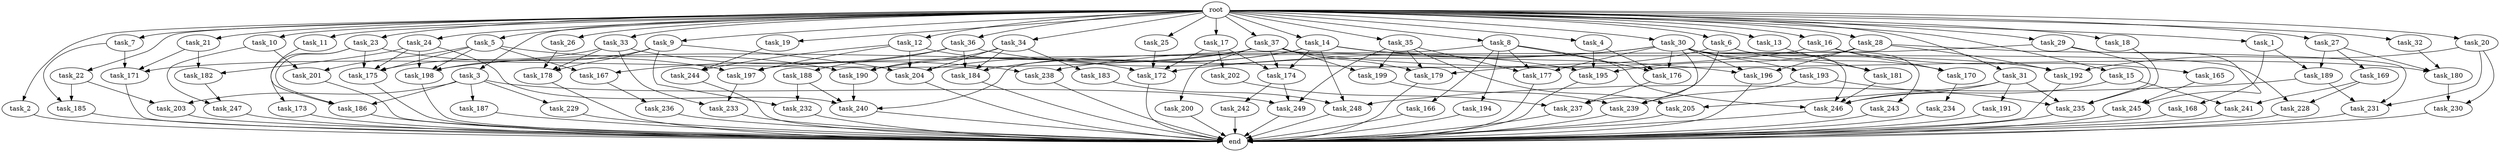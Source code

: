 digraph G {
  root [size="0.000000"];
  task_1 [size="1024.000000"];
  task_2 [size="1024.000000"];
  task_3 [size="1024.000000"];
  task_4 [size="1024.000000"];
  task_5 [size="1024.000000"];
  task_6 [size="1024.000000"];
  task_7 [size="1024.000000"];
  task_8 [size="1024.000000"];
  task_9 [size="1024.000000"];
  task_10 [size="1024.000000"];
  task_11 [size="1024.000000"];
  task_12 [size="1024.000000"];
  task_13 [size="1024.000000"];
  task_14 [size="1024.000000"];
  task_15 [size="1024.000000"];
  task_16 [size="1024.000000"];
  task_17 [size="1024.000000"];
  task_18 [size="1024.000000"];
  task_19 [size="1024.000000"];
  task_20 [size="1024.000000"];
  task_21 [size="1024.000000"];
  task_22 [size="1024.000000"];
  task_23 [size="1024.000000"];
  task_24 [size="1024.000000"];
  task_25 [size="1024.000000"];
  task_26 [size="1024.000000"];
  task_27 [size="1024.000000"];
  task_28 [size="1024.000000"];
  task_29 [size="1024.000000"];
  task_30 [size="1024.000000"];
  task_31 [size="1024.000000"];
  task_32 [size="1024.000000"];
  task_33 [size="1024.000000"];
  task_34 [size="1024.000000"];
  task_35 [size="1024.000000"];
  task_36 [size="1024.000000"];
  task_37 [size="1024.000000"];
  task_165 [size="137438953472.000000"];
  task_166 [size="549755813888.000000"];
  task_167 [size="635655159808.000000"];
  task_168 [size="77309411328.000000"];
  task_169 [size="309237645312.000000"];
  task_170 [size="274877906944.000000"];
  task_171 [size="807453851648.000000"];
  task_172 [size="2010044694528.000000"];
  task_173 [size="309237645312.000000"];
  task_174 [size="1202590842880.000000"];
  task_175 [size="1503238553600.000000"];
  task_176 [size="1623497637888.000000"];
  task_177 [size="1486058684416.000000"];
  task_178 [size="1125281431552.000000"];
  task_179 [size="523986010112.000000"];
  task_180 [size="1168231104512.000000"];
  task_181 [size="1279900254208.000000"];
  task_182 [size="498216206336.000000"];
  task_183 [size="858993459200.000000"];
  task_184 [size="1932735283200.000000"];
  task_185 [size="111669149696.000000"];
  task_186 [size="1245540515840.000000"];
  task_187 [size="77309411328.000000"];
  task_188 [size="214748364800.000000"];
  task_189 [size="386547056640.000000"];
  task_190 [size="1589137899520.000000"];
  task_191 [size="420906795008.000000"];
  task_192 [size="970662608896.000000"];
  task_193 [size="858993459200.000000"];
  task_194 [size="549755813888.000000"];
  task_195 [size="463856467968.000000"];
  task_196 [size="1752346656768.000000"];
  task_197 [size="764504178688.000000"];
  task_198 [size="850403524608.000000"];
  task_199 [size="386547056640.000000"];
  task_200 [size="309237645312.000000"];
  task_201 [size="841813590016.000000"];
  task_202 [size="34359738368.000000"];
  task_203 [size="111669149696.000000"];
  task_204 [size="2353642078208.000000"];
  task_205 [size="498216206336.000000"];
  task_228 [size="1073741824000.000000"];
  task_229 [size="77309411328.000000"];
  task_230 [size="111669149696.000000"];
  task_231 [size="420906795008.000000"];
  task_232 [size="523986010112.000000"];
  task_233 [size="730144440320.000000"];
  task_234 [size="137438953472.000000"];
  task_235 [size="747324309504.000000"];
  task_236 [size="858993459200.000000"];
  task_237 [size="867583393792.000000"];
  task_238 [size="1554778161152.000000"];
  task_239 [size="1932735283200.000000"];
  task_240 [size="1073741824000.000000"];
  task_241 [size="910533066752.000000"];
  task_242 [size="77309411328.000000"];
  task_243 [size="137438953472.000000"];
  task_244 [size="1279900254208.000000"];
  task_245 [size="249108103168.000000"];
  task_246 [size="2834678415360.000000"];
  task_247 [size="558345748480.000000"];
  task_248 [size="1202590842880.000000"];
  task_249 [size="231928233984.000000"];
  end [size="0.000000"];

  root -> task_1 [size="1.000000"];
  root -> task_2 [size="1.000000"];
  root -> task_3 [size="1.000000"];
  root -> task_4 [size="1.000000"];
  root -> task_5 [size="1.000000"];
  root -> task_6 [size="1.000000"];
  root -> task_7 [size="1.000000"];
  root -> task_8 [size="1.000000"];
  root -> task_9 [size="1.000000"];
  root -> task_10 [size="1.000000"];
  root -> task_11 [size="1.000000"];
  root -> task_12 [size="1.000000"];
  root -> task_13 [size="1.000000"];
  root -> task_14 [size="1.000000"];
  root -> task_15 [size="1.000000"];
  root -> task_16 [size="1.000000"];
  root -> task_17 [size="1.000000"];
  root -> task_18 [size="1.000000"];
  root -> task_19 [size="1.000000"];
  root -> task_20 [size="1.000000"];
  root -> task_21 [size="1.000000"];
  root -> task_22 [size="1.000000"];
  root -> task_23 [size="1.000000"];
  root -> task_24 [size="1.000000"];
  root -> task_25 [size="1.000000"];
  root -> task_26 [size="1.000000"];
  root -> task_27 [size="1.000000"];
  root -> task_28 [size="1.000000"];
  root -> task_29 [size="1.000000"];
  root -> task_30 [size="1.000000"];
  root -> task_31 [size="1.000000"];
  root -> task_32 [size="1.000000"];
  root -> task_33 [size="1.000000"];
  root -> task_34 [size="1.000000"];
  root -> task_35 [size="1.000000"];
  root -> task_36 [size="1.000000"];
  root -> task_37 [size="1.000000"];
  task_1 -> task_168 [size="75497472.000000"];
  task_1 -> task_189 [size="75497472.000000"];
  task_2 -> end [size="1.000000"];
  task_3 -> task_186 [size="75497472.000000"];
  task_3 -> task_187 [size="75497472.000000"];
  task_3 -> task_203 [size="75497472.000000"];
  task_3 -> task_229 [size="75497472.000000"];
  task_3 -> task_249 [size="75497472.000000"];
  task_4 -> task_176 [size="209715200.000000"];
  task_4 -> task_195 [size="209715200.000000"];
  task_5 -> task_167 [size="411041792.000000"];
  task_5 -> task_175 [size="411041792.000000"];
  task_5 -> task_190 [size="411041792.000000"];
  task_5 -> task_198 [size="411041792.000000"];
  task_5 -> task_201 [size="411041792.000000"];
  task_6 -> task_170 [size="134217728.000000"];
  task_6 -> task_179 [size="134217728.000000"];
  task_6 -> task_237 [size="134217728.000000"];
  task_6 -> task_243 [size="134217728.000000"];
  task_7 -> task_171 [size="75497472.000000"];
  task_7 -> task_185 [size="75497472.000000"];
  task_8 -> task_166 [size="536870912.000000"];
  task_8 -> task_176 [size="536870912.000000"];
  task_8 -> task_177 [size="536870912.000000"];
  task_8 -> task_194 [size="536870912.000000"];
  task_8 -> task_240 [size="536870912.000000"];
  task_8 -> task_246 [size="536870912.000000"];
  task_9 -> task_178 [size="209715200.000000"];
  task_9 -> task_198 [size="209715200.000000"];
  task_9 -> task_204 [size="209715200.000000"];
  task_9 -> task_232 [size="209715200.000000"];
  task_10 -> task_201 [size="411041792.000000"];
  task_10 -> task_247 [size="411041792.000000"];
  task_11 -> task_186 [size="838860800.000000"];
  task_12 -> task_172 [size="411041792.000000"];
  task_12 -> task_197 [size="411041792.000000"];
  task_12 -> task_204 [size="411041792.000000"];
  task_12 -> task_244 [size="411041792.000000"];
  task_13 -> task_181 [size="411041792.000000"];
  task_14 -> task_174 [size="838860800.000000"];
  task_14 -> task_184 [size="838860800.000000"];
  task_14 -> task_192 [size="838860800.000000"];
  task_14 -> task_196 [size="838860800.000000"];
  task_14 -> task_204 [size="838860800.000000"];
  task_14 -> task_248 [size="838860800.000000"];
  task_15 -> task_241 [size="679477248.000000"];
  task_15 -> task_246 [size="679477248.000000"];
  task_16 -> task_165 [size="134217728.000000"];
  task_16 -> task_170 [size="134217728.000000"];
  task_16 -> task_198 [size="134217728.000000"];
  task_17 -> task_172 [size="33554432.000000"];
  task_17 -> task_174 [size="33554432.000000"];
  task_17 -> task_202 [size="33554432.000000"];
  task_18 -> task_235 [size="75497472.000000"];
  task_19 -> task_244 [size="838860800.000000"];
  task_20 -> task_192 [size="75497472.000000"];
  task_20 -> task_230 [size="75497472.000000"];
  task_20 -> task_231 [size="75497472.000000"];
  task_21 -> task_171 [size="411041792.000000"];
  task_21 -> task_182 [size="411041792.000000"];
  task_22 -> task_185 [size="33554432.000000"];
  task_22 -> task_203 [size="33554432.000000"];
  task_23 -> task_173 [size="301989888.000000"];
  task_23 -> task_175 [size="301989888.000000"];
  task_23 -> task_186 [size="301989888.000000"];
  task_23 -> task_197 [size="301989888.000000"];
  task_24 -> task_175 [size="75497472.000000"];
  task_24 -> task_182 [size="75497472.000000"];
  task_24 -> task_198 [size="75497472.000000"];
  task_24 -> task_240 [size="75497472.000000"];
  task_25 -> task_172 [size="679477248.000000"];
  task_26 -> task_178 [size="209715200.000000"];
  task_27 -> task_169 [size="301989888.000000"];
  task_27 -> task_180 [size="301989888.000000"];
  task_27 -> task_189 [size="301989888.000000"];
  task_28 -> task_192 [size="33554432.000000"];
  task_28 -> task_195 [size="33554432.000000"];
  task_28 -> task_196 [size="33554432.000000"];
  task_28 -> task_231 [size="33554432.000000"];
  task_29 -> task_197 [size="33554432.000000"];
  task_29 -> task_235 [size="33554432.000000"];
  task_29 -> task_245 [size="33554432.000000"];
  task_30 -> task_172 [size="838860800.000000"];
  task_30 -> task_176 [size="838860800.000000"];
  task_30 -> task_177 [size="838860800.000000"];
  task_30 -> task_181 [size="838860800.000000"];
  task_30 -> task_193 [size="838860800.000000"];
  task_30 -> task_196 [size="838860800.000000"];
  task_30 -> task_228 [size="838860800.000000"];
  task_30 -> task_238 [size="838860800.000000"];
  task_30 -> task_239 [size="838860800.000000"];
  task_30 -> task_246 [size="838860800.000000"];
  task_31 -> task_191 [size="411041792.000000"];
  task_31 -> task_205 [size="411041792.000000"];
  task_31 -> task_235 [size="411041792.000000"];
  task_31 -> task_246 [size="411041792.000000"];
  task_32 -> task_180 [size="536870912.000000"];
  task_33 -> task_175 [size="679477248.000000"];
  task_33 -> task_178 [size="679477248.000000"];
  task_33 -> task_233 [size="679477248.000000"];
  task_33 -> task_238 [size="679477248.000000"];
  task_34 -> task_183 [size="838860800.000000"];
  task_34 -> task_184 [size="838860800.000000"];
  task_34 -> task_190 [size="838860800.000000"];
  task_34 -> task_204 [size="838860800.000000"];
  task_35 -> task_177 [size="75497472.000000"];
  task_35 -> task_179 [size="75497472.000000"];
  task_35 -> task_199 [size="75497472.000000"];
  task_35 -> task_205 [size="75497472.000000"];
  task_35 -> task_249 [size="75497472.000000"];
  task_36 -> task_167 [size="209715200.000000"];
  task_36 -> task_184 [size="209715200.000000"];
  task_36 -> task_188 [size="209715200.000000"];
  task_36 -> task_195 [size="209715200.000000"];
  task_37 -> task_171 [size="301989888.000000"];
  task_37 -> task_174 [size="301989888.000000"];
  task_37 -> task_179 [size="301989888.000000"];
  task_37 -> task_180 [size="301989888.000000"];
  task_37 -> task_190 [size="301989888.000000"];
  task_37 -> task_199 [size="301989888.000000"];
  task_37 -> task_200 [size="301989888.000000"];
  task_165 -> task_245 [size="209715200.000000"];
  task_166 -> end [size="1.000000"];
  task_167 -> task_236 [size="838860800.000000"];
  task_168 -> end [size="1.000000"];
  task_169 -> task_228 [size="209715200.000000"];
  task_169 -> task_241 [size="209715200.000000"];
  task_170 -> task_234 [size="134217728.000000"];
  task_171 -> end [size="1.000000"];
  task_172 -> end [size="1.000000"];
  task_173 -> end [size="1.000000"];
  task_174 -> task_242 [size="75497472.000000"];
  task_174 -> task_249 [size="75497472.000000"];
  task_175 -> end [size="1.000000"];
  task_176 -> task_237 [size="411041792.000000"];
  task_177 -> end [size="1.000000"];
  task_178 -> end [size="1.000000"];
  task_179 -> end [size="1.000000"];
  task_180 -> task_230 [size="33554432.000000"];
  task_181 -> task_246 [size="301989888.000000"];
  task_182 -> task_247 [size="134217728.000000"];
  task_183 -> task_248 [size="33554432.000000"];
  task_184 -> end [size="1.000000"];
  task_185 -> end [size="1.000000"];
  task_186 -> end [size="1.000000"];
  task_187 -> end [size="1.000000"];
  task_188 -> task_232 [size="301989888.000000"];
  task_188 -> task_240 [size="301989888.000000"];
  task_189 -> task_231 [size="301989888.000000"];
  task_189 -> task_248 [size="301989888.000000"];
  task_190 -> task_240 [size="134217728.000000"];
  task_191 -> end [size="1.000000"];
  task_192 -> end [size="1.000000"];
  task_193 -> task_235 [size="209715200.000000"];
  task_193 -> task_239 [size="209715200.000000"];
  task_194 -> end [size="1.000000"];
  task_195 -> end [size="1.000000"];
  task_196 -> end [size="1.000000"];
  task_197 -> task_233 [size="33554432.000000"];
  task_198 -> end [size="1.000000"];
  task_199 -> task_239 [size="838860800.000000"];
  task_200 -> end [size="1.000000"];
  task_201 -> end [size="1.000000"];
  task_202 -> task_237 [size="301989888.000000"];
  task_203 -> end [size="1.000000"];
  task_204 -> end [size="1.000000"];
  task_205 -> end [size="1.000000"];
  task_228 -> end [size="1.000000"];
  task_229 -> end [size="1.000000"];
  task_230 -> end [size="1.000000"];
  task_231 -> end [size="1.000000"];
  task_232 -> end [size="1.000000"];
  task_233 -> end [size="1.000000"];
  task_234 -> end [size="1.000000"];
  task_235 -> end [size="1.000000"];
  task_236 -> end [size="1.000000"];
  task_237 -> end [size="1.000000"];
  task_238 -> end [size="1.000000"];
  task_239 -> end [size="1.000000"];
  task_240 -> end [size="1.000000"];
  task_241 -> end [size="1.000000"];
  task_242 -> end [size="1.000000"];
  task_243 -> end [size="1.000000"];
  task_244 -> end [size="1.000000"];
  task_245 -> end [size="1.000000"];
  task_246 -> end [size="1.000000"];
  task_247 -> end [size="1.000000"];
  task_248 -> end [size="1.000000"];
  task_249 -> end [size="1.000000"];
}
